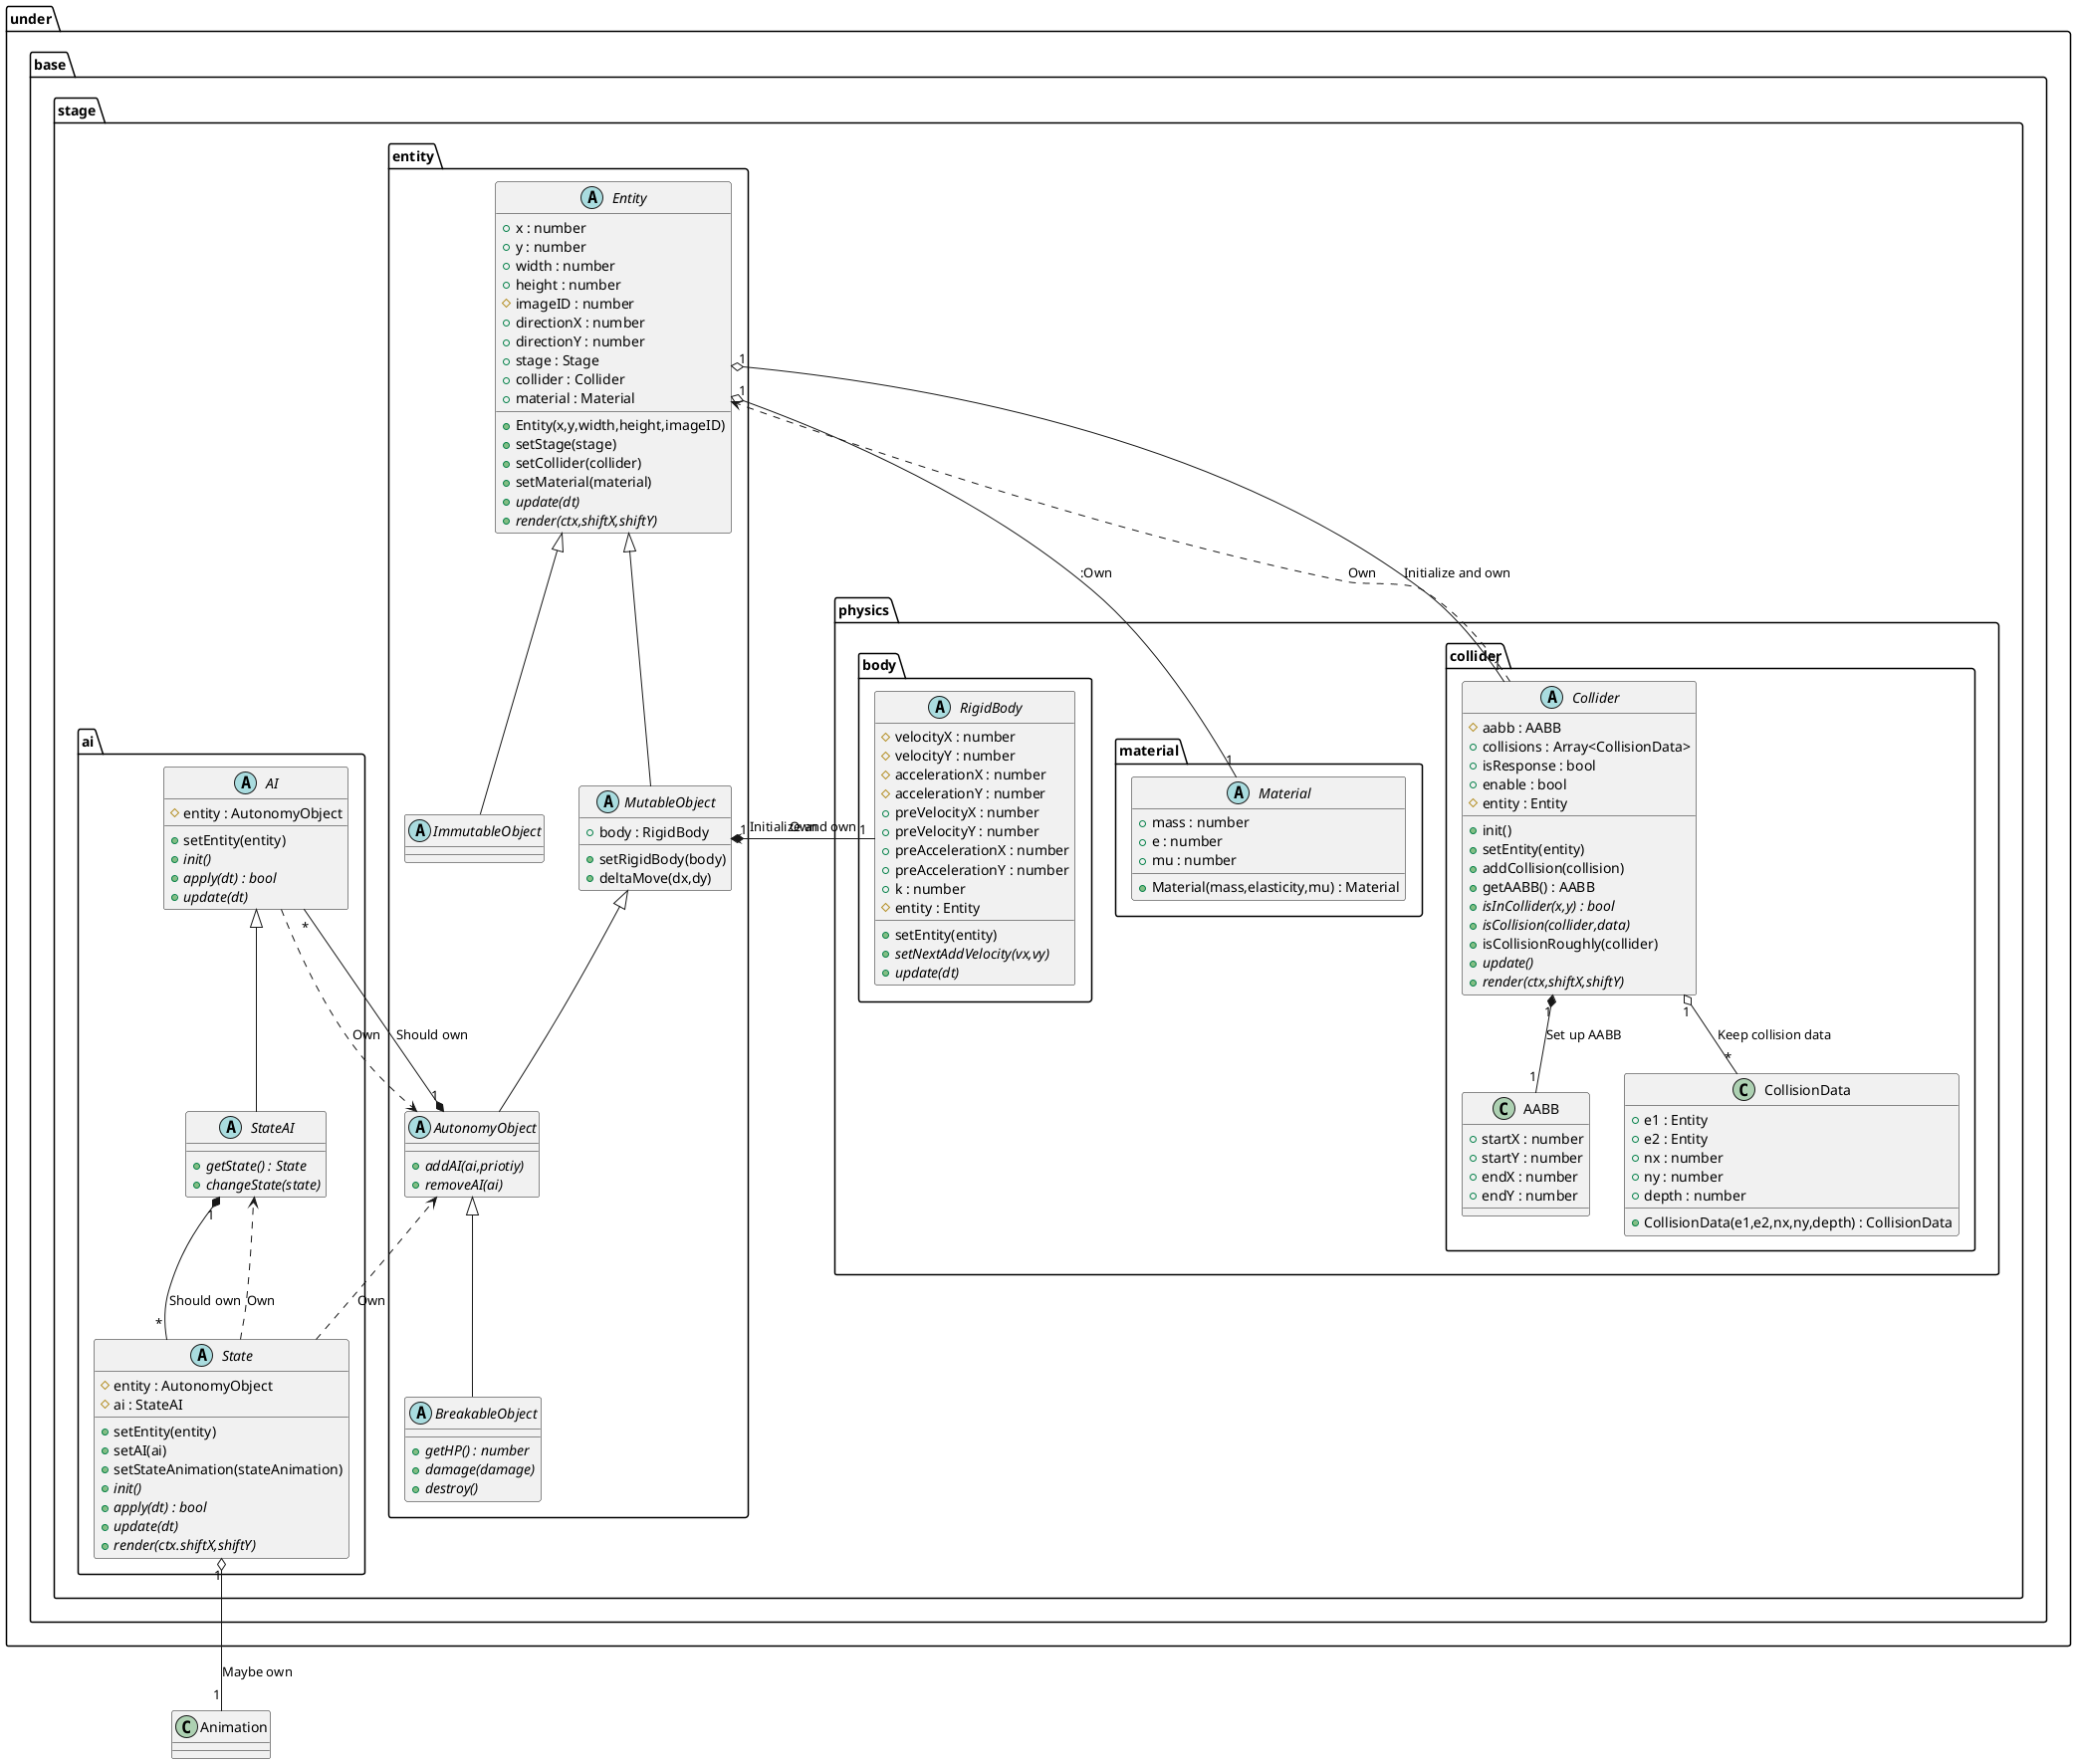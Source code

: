 @startuml EntityBase
package under {
    package base {
        package stage {
            package entity {
                abstract Entity {
                    +Entity(x,y,width,height,imageID)
                    +x : number
                    +y : number
                    +width : number
                    +height : number
                    #imageID : number
                    +directionX : number
                    +directionY : number
                    +stage : Stage
                    +collider : Collider
                    +material : Material
                    +setStage(stage)
                    +setCollider(collider)
                    +setMaterial(material)
                    {abstract} +update(dt)
                    {abstract} +render(ctx,shiftX,shiftY)
                }
                abstract ImmutableObject {

                }
                abstract MutableObject {
                    +body : RigidBody
                    +setRigidBody(body)
                    +deltaMove(dx,dy)
                }
                abstract AutonomyObject {
                    {abstract} +addAI(ai,priotiy)
                    {abstract} +removeAI(ai)
                }

                abstract BreakableObject {
                    {abstract} +getHP() : number
                    {abstract} +damage(damage)
                    {abstract} +destroy()
                }
            }
            package physics {
                package collider {
                    abstract Collider {
                        #aabb : AABB
                        +collisions : Array<CollisionData>
                        +isResponse : bool
                        +enable : bool
                        #entity : Entity
                        +init()
                        +setEntity(entity)
                        +addCollision(collision)
                        +getAABB() : AABB
                        {abstract} +isInCollider(x,y) : bool
                        {abstract} +isCollision(collider,data)
                        +isCollisionRoughly(collider)
                        {abstract} +update()
                        {abstract} +render(ctx,shiftX,shiftY)
                    }
                    class AABB {
                        +startX : number
                        +startY : number
                        +endX : number
                        +endY : number
                    }
                    class CollisionData {
                        +CollisionData(e1,e2,nx,ny,depth) : CollisionData
                        +e1 : Entity
                        +e2 : Entity
                        +nx : number
                        +ny : number
                        +depth : number
                    }
                }
                package material {
                    abstract Material {
                        +Material(mass,elasticity,mu) : Material
                        +mass : number
                        +e : number
                        +mu : number
                    }
                }
                package body {
                    abstract RigidBody {
                        #velocityX : number
                        #velocityY : number
                        #accelerationX : number
                        #accelerationY : number
                        +preVelocityX : number
                        +preVelocityY : number
                        +preAccelerationX : number
                        +preAccelerationY : number
                        +k : number
                        #entity : Entity
                        +setEntity(entity)
                        {abstract} +setNextAddVelocity(vx,vy)
                        {abstract} +update(dt)
                    }
                }
            }
            package ai {
                abstract AI {
                    #entity : AutonomyObject
                    +setEntity(entity)
                    {abstract} +init()
                    {abstract} +apply(dt) : bool
                    {abstract} +update(dt)
                }
                abstract StateAI {
                    {abstract} +getState() : State
                    {abstract} +changeState(state)
                }
                abstract State {
                    #entity : AutonomyObject
                    #ai : StateAI
                    +setEntity(entity)
                    +setAI(ai)
                    +setStateAnimation(stateAnimation)
                    {abstract} +init()
                    {abstract} +apply(dt) : bool
                    {abstract} +update(dt)
                    {abstract} +render(ctx.shiftX,shiftY)
                }
            }
        }
    }
}

Entity <|-- ImmutableObject
Entity <|-- MutableObject
MutableObject <|-- AutonomyObject
AutonomyObject <|-- BreakableObject

Entity "1" o--"1" Collider : Initialize and own
Entity "1" o--"1" Material ::Own
Collider ..> Entity : Own
MutableObject "1"*--"1" RigidBody : Initialize and own
RigidBody .> MutableObject : Own

AutonomyObject "1"*--"*" AI : Should own
AI <|-- StateAI
AI ..> AutonomyObject : Own
StateAI "1"*--"*" State : Should own
State ..> StateAI : Own
State ..> AutonomyObject : Own
State "1" o--"1" Animation : Maybe own

Collider "1" o-- "*" CollisionData : Keep collision data
Collider "1" *-- "1" AABB : Set up AABB

@enduml
